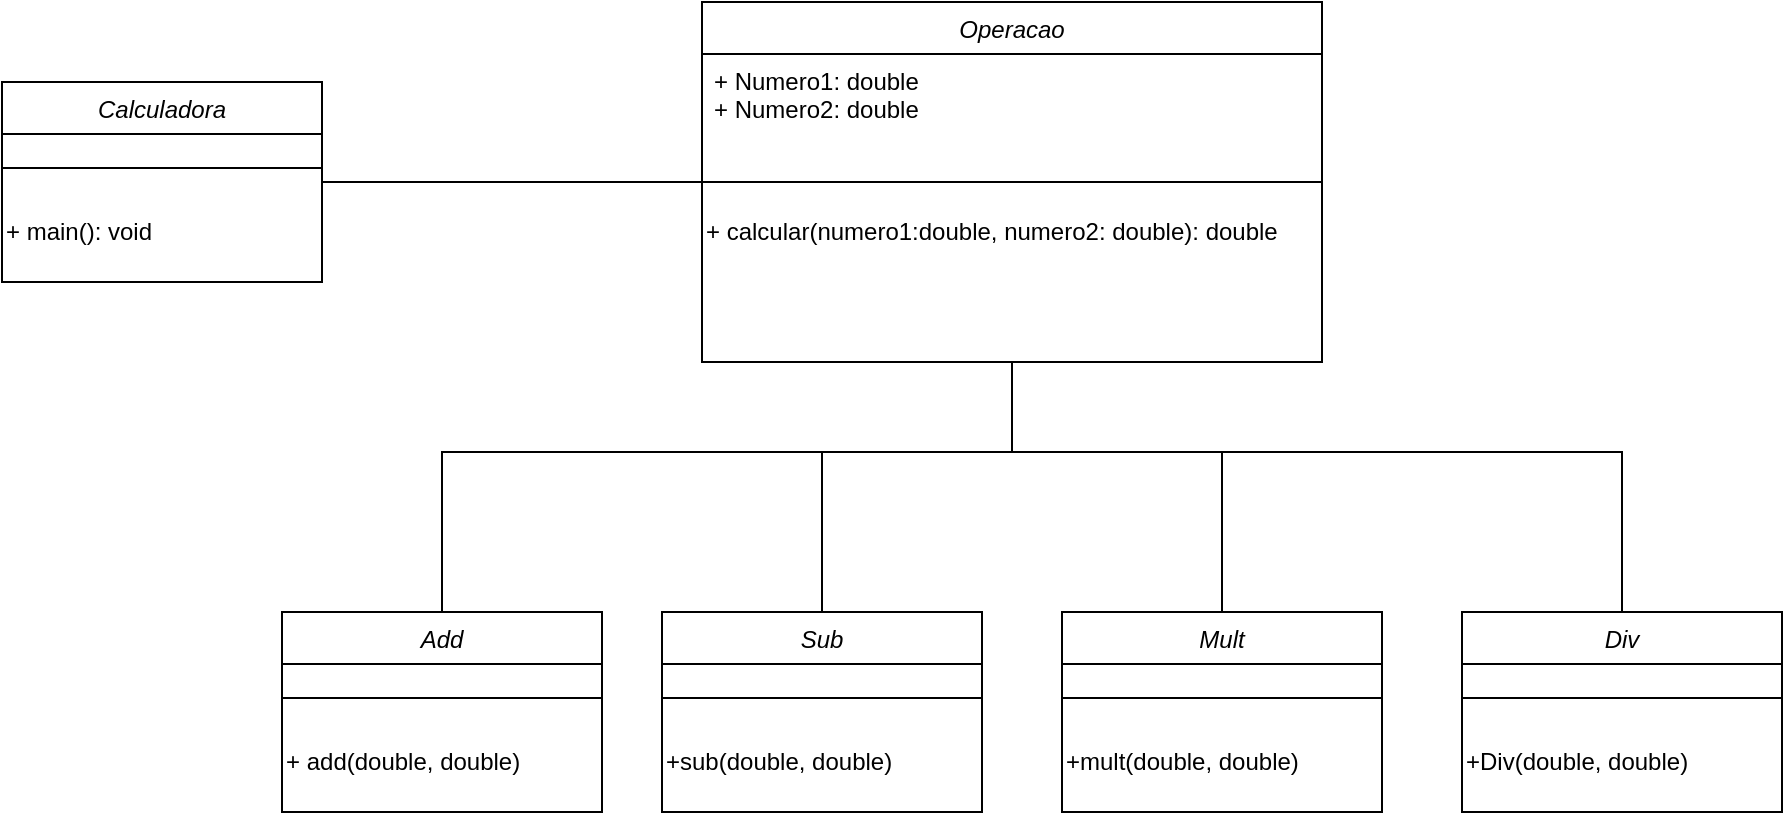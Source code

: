 <mxfile version="21.1.4" type="github">
  <diagram id="C5RBs43oDa-KdzZeNtuy" name="Page-1">
    <mxGraphModel dx="794" dy="708" grid="1" gridSize="10" guides="1" tooltips="1" connect="1" arrows="1" fold="1" page="1" pageScale="1" pageWidth="827" pageHeight="1169" math="0" shadow="0">
      <root>
        <mxCell id="WIyWlLk6GJQsqaUBKTNV-0" />
        <mxCell id="WIyWlLk6GJQsqaUBKTNV-1" parent="WIyWlLk6GJQsqaUBKTNV-0" />
        <mxCell id="3-Vc77pxm4n8m3PA8i64-1" value="Calculadora" style="swimlane;fontStyle=2;align=center;verticalAlign=top;childLayout=stackLayout;horizontal=1;startSize=26;horizontalStack=0;resizeParent=1;resizeLast=0;collapsible=1;marginBottom=0;rounded=0;shadow=0;strokeWidth=1;" parent="WIyWlLk6GJQsqaUBKTNV-1" vertex="1">
          <mxGeometry x="90" y="85" width="160" height="100" as="geometry">
            <mxRectangle x="230" y="140" width="160" height="26" as="alternateBounds" />
          </mxGeometry>
        </mxCell>
        <mxCell id="3-Vc77pxm4n8m3PA8i64-5" value="" style="line;html=1;strokeWidth=1;align=left;verticalAlign=middle;spacingTop=-1;spacingLeft=3;spacingRight=3;rotatable=0;labelPosition=right;points=[];portConstraint=eastwest;" parent="3-Vc77pxm4n8m3PA8i64-1" vertex="1">
          <mxGeometry y="26" width="160" height="34" as="geometry" />
        </mxCell>
        <mxCell id="3-Vc77pxm4n8m3PA8i64-26" value="+ main(): void" style="text;html=1;align=left;verticalAlign=middle;resizable=0;points=[];autosize=1;strokeColor=none;fillColor=none;" parent="3-Vc77pxm4n8m3PA8i64-1" vertex="1">
          <mxGeometry y="60" width="160" height="30" as="geometry" />
        </mxCell>
        <mxCell id="3-Vc77pxm4n8m3PA8i64-27" value="Operacao" style="swimlane;fontStyle=2;align=center;verticalAlign=top;childLayout=stackLayout;horizontal=1;startSize=26;horizontalStack=0;resizeParent=1;resizeLast=0;collapsible=1;marginBottom=0;rounded=0;shadow=0;strokeWidth=1;" parent="WIyWlLk6GJQsqaUBKTNV-1" vertex="1">
          <mxGeometry x="440" y="45" width="310" height="180" as="geometry">
            <mxRectangle x="230" y="140" width="160" height="26" as="alternateBounds" />
          </mxGeometry>
        </mxCell>
        <mxCell id="3-Vc77pxm4n8m3PA8i64-28" value="+ Numero1: double&#xa;+ Numero2: double&#xa;" style="text;align=left;verticalAlign=top;spacingLeft=4;spacingRight=4;overflow=hidden;rotatable=0;points=[[0,0.5],[1,0.5]];portConstraint=eastwest;" parent="3-Vc77pxm4n8m3PA8i64-27" vertex="1">
          <mxGeometry y="26" width="310" height="54" as="geometry" />
        </mxCell>
        <mxCell id="3-Vc77pxm4n8m3PA8i64-29" value="" style="line;html=1;strokeWidth=1;align=left;verticalAlign=middle;spacingTop=-1;spacingLeft=3;spacingRight=3;rotatable=0;labelPosition=right;points=[];portConstraint=eastwest;" parent="3-Vc77pxm4n8m3PA8i64-27" vertex="1">
          <mxGeometry y="80" width="310" height="20" as="geometry" />
        </mxCell>
        <mxCell id="3-Vc77pxm4n8m3PA8i64-30" value="+ calcular(numero1:double, numero2: double): double" style="text;html=1;align=left;verticalAlign=middle;resizable=0;points=[];autosize=1;strokeColor=none;fillColor=none;" parent="3-Vc77pxm4n8m3PA8i64-27" vertex="1">
          <mxGeometry y="100" width="310" height="30" as="geometry" />
        </mxCell>
        <mxCell id="3-Vc77pxm4n8m3PA8i64-36" value="" style="endArrow=none;html=1;rounded=0;exitX=1;exitY=0.5;exitDx=0;exitDy=0;" parent="WIyWlLk6GJQsqaUBKTNV-1" source="3-Vc77pxm4n8m3PA8i64-1" target="3-Vc77pxm4n8m3PA8i64-27" edge="1">
          <mxGeometry width="50" height="50" relative="1" as="geometry">
            <mxPoint x="490" y="340" as="sourcePoint" />
            <mxPoint x="540" y="290" as="targetPoint" />
          </mxGeometry>
        </mxCell>
        <mxCell id="hLn8fXi5xi3ezk6FaeGX-12" style="edgeStyle=orthogonalEdgeStyle;rounded=0;orthogonalLoop=1;jettySize=auto;html=1;entryX=0.5;entryY=1;entryDx=0;entryDy=0;endArrow=none;endFill=0;" edge="1" parent="WIyWlLk6GJQsqaUBKTNV-1" source="hLn8fXi5xi3ezk6FaeGX-0" target="3-Vc77pxm4n8m3PA8i64-27">
          <mxGeometry relative="1" as="geometry">
            <Array as="points">
              <mxPoint x="310" y="270" />
              <mxPoint x="595" y="270" />
            </Array>
          </mxGeometry>
        </mxCell>
        <mxCell id="hLn8fXi5xi3ezk6FaeGX-0" value="Add" style="swimlane;fontStyle=2;align=center;verticalAlign=top;childLayout=stackLayout;horizontal=1;startSize=26;horizontalStack=0;resizeParent=1;resizeLast=0;collapsible=1;marginBottom=0;rounded=0;shadow=0;strokeWidth=1;" vertex="1" parent="WIyWlLk6GJQsqaUBKTNV-1">
          <mxGeometry x="230" y="350" width="160" height="100" as="geometry">
            <mxRectangle x="230" y="140" width="160" height="26" as="alternateBounds" />
          </mxGeometry>
        </mxCell>
        <mxCell id="hLn8fXi5xi3ezk6FaeGX-1" value="" style="line;html=1;strokeWidth=1;align=left;verticalAlign=middle;spacingTop=-1;spacingLeft=3;spacingRight=3;rotatable=0;labelPosition=right;points=[];portConstraint=eastwest;" vertex="1" parent="hLn8fXi5xi3ezk6FaeGX-0">
          <mxGeometry y="26" width="160" height="34" as="geometry" />
        </mxCell>
        <mxCell id="hLn8fXi5xi3ezk6FaeGX-2" value="+ add(double, double)" style="text;html=1;align=left;verticalAlign=middle;resizable=0;points=[];autosize=1;strokeColor=none;fillColor=none;" vertex="1" parent="hLn8fXi5xi3ezk6FaeGX-0">
          <mxGeometry y="60" width="160" height="30" as="geometry" />
        </mxCell>
        <mxCell id="hLn8fXi5xi3ezk6FaeGX-13" style="edgeStyle=orthogonalEdgeStyle;rounded=0;orthogonalLoop=1;jettySize=auto;html=1;entryX=0.5;entryY=1;entryDx=0;entryDy=0;endArrow=none;endFill=0;" edge="1" parent="WIyWlLk6GJQsqaUBKTNV-1" source="hLn8fXi5xi3ezk6FaeGX-3" target="3-Vc77pxm4n8m3PA8i64-27">
          <mxGeometry relative="1" as="geometry">
            <Array as="points">
              <mxPoint x="500" y="270" />
              <mxPoint x="595" y="270" />
            </Array>
          </mxGeometry>
        </mxCell>
        <mxCell id="hLn8fXi5xi3ezk6FaeGX-3" value="Sub" style="swimlane;fontStyle=2;align=center;verticalAlign=top;childLayout=stackLayout;horizontal=1;startSize=26;horizontalStack=0;resizeParent=1;resizeLast=0;collapsible=1;marginBottom=0;rounded=0;shadow=0;strokeWidth=1;" vertex="1" parent="WIyWlLk6GJQsqaUBKTNV-1">
          <mxGeometry x="420" y="350" width="160" height="100" as="geometry">
            <mxRectangle x="230" y="140" width="160" height="26" as="alternateBounds" />
          </mxGeometry>
        </mxCell>
        <mxCell id="hLn8fXi5xi3ezk6FaeGX-4" value="" style="line;html=1;strokeWidth=1;align=left;verticalAlign=middle;spacingTop=-1;spacingLeft=3;spacingRight=3;rotatable=0;labelPosition=right;points=[];portConstraint=eastwest;" vertex="1" parent="hLn8fXi5xi3ezk6FaeGX-3">
          <mxGeometry y="26" width="160" height="34" as="geometry" />
        </mxCell>
        <mxCell id="hLn8fXi5xi3ezk6FaeGX-5" value="+sub(double, double)" style="text;html=1;align=left;verticalAlign=middle;resizable=0;points=[];autosize=1;strokeColor=none;fillColor=none;" vertex="1" parent="hLn8fXi5xi3ezk6FaeGX-3">
          <mxGeometry y="60" width="160" height="30" as="geometry" />
        </mxCell>
        <mxCell id="hLn8fXi5xi3ezk6FaeGX-14" style="edgeStyle=orthogonalEdgeStyle;rounded=0;orthogonalLoop=1;jettySize=auto;html=1;entryX=0.5;entryY=1;entryDx=0;entryDy=0;endArrow=none;endFill=0;" edge="1" parent="WIyWlLk6GJQsqaUBKTNV-1" source="hLn8fXi5xi3ezk6FaeGX-6" target="3-Vc77pxm4n8m3PA8i64-27">
          <mxGeometry relative="1" as="geometry">
            <Array as="points">
              <mxPoint x="700" y="270" />
              <mxPoint x="595" y="270" />
            </Array>
          </mxGeometry>
        </mxCell>
        <mxCell id="hLn8fXi5xi3ezk6FaeGX-6" value="Mult" style="swimlane;fontStyle=2;align=center;verticalAlign=top;childLayout=stackLayout;horizontal=1;startSize=26;horizontalStack=0;resizeParent=1;resizeLast=0;collapsible=1;marginBottom=0;rounded=0;shadow=0;strokeWidth=1;" vertex="1" parent="WIyWlLk6GJQsqaUBKTNV-1">
          <mxGeometry x="620" y="350" width="160" height="100" as="geometry">
            <mxRectangle x="230" y="140" width="160" height="26" as="alternateBounds" />
          </mxGeometry>
        </mxCell>
        <mxCell id="hLn8fXi5xi3ezk6FaeGX-7" value="" style="line;html=1;strokeWidth=1;align=left;verticalAlign=middle;spacingTop=-1;spacingLeft=3;spacingRight=3;rotatable=0;labelPosition=right;points=[];portConstraint=eastwest;" vertex="1" parent="hLn8fXi5xi3ezk6FaeGX-6">
          <mxGeometry y="26" width="160" height="34" as="geometry" />
        </mxCell>
        <mxCell id="hLn8fXi5xi3ezk6FaeGX-8" value="+mult(double, double)" style="text;html=1;align=left;verticalAlign=middle;resizable=0;points=[];autosize=1;strokeColor=none;fillColor=none;" vertex="1" parent="hLn8fXi5xi3ezk6FaeGX-6">
          <mxGeometry y="60" width="160" height="30" as="geometry" />
        </mxCell>
        <mxCell id="hLn8fXi5xi3ezk6FaeGX-15" style="edgeStyle=orthogonalEdgeStyle;rounded=0;orthogonalLoop=1;jettySize=auto;html=1;entryX=0.5;entryY=1;entryDx=0;entryDy=0;endArrow=none;endFill=0;" edge="1" parent="WIyWlLk6GJQsqaUBKTNV-1" source="hLn8fXi5xi3ezk6FaeGX-9" target="3-Vc77pxm4n8m3PA8i64-27">
          <mxGeometry relative="1" as="geometry">
            <Array as="points">
              <mxPoint x="900" y="270" />
              <mxPoint x="595" y="270" />
            </Array>
          </mxGeometry>
        </mxCell>
        <mxCell id="hLn8fXi5xi3ezk6FaeGX-9" value="Div" style="swimlane;fontStyle=2;align=center;verticalAlign=top;childLayout=stackLayout;horizontal=1;startSize=26;horizontalStack=0;resizeParent=1;resizeLast=0;collapsible=1;marginBottom=0;rounded=0;shadow=0;strokeWidth=1;" vertex="1" parent="WIyWlLk6GJQsqaUBKTNV-1">
          <mxGeometry x="820" y="350" width="160" height="100" as="geometry">
            <mxRectangle x="230" y="140" width="160" height="26" as="alternateBounds" />
          </mxGeometry>
        </mxCell>
        <mxCell id="hLn8fXi5xi3ezk6FaeGX-10" value="" style="line;html=1;strokeWidth=1;align=left;verticalAlign=middle;spacingTop=-1;spacingLeft=3;spacingRight=3;rotatable=0;labelPosition=right;points=[];portConstraint=eastwest;" vertex="1" parent="hLn8fXi5xi3ezk6FaeGX-9">
          <mxGeometry y="26" width="160" height="34" as="geometry" />
        </mxCell>
        <mxCell id="hLn8fXi5xi3ezk6FaeGX-11" value="+Div(double, double)" style="text;html=1;align=left;verticalAlign=middle;resizable=0;points=[];autosize=1;strokeColor=none;fillColor=none;" vertex="1" parent="hLn8fXi5xi3ezk6FaeGX-9">
          <mxGeometry y="60" width="160" height="30" as="geometry" />
        </mxCell>
      </root>
    </mxGraphModel>
  </diagram>
</mxfile>
